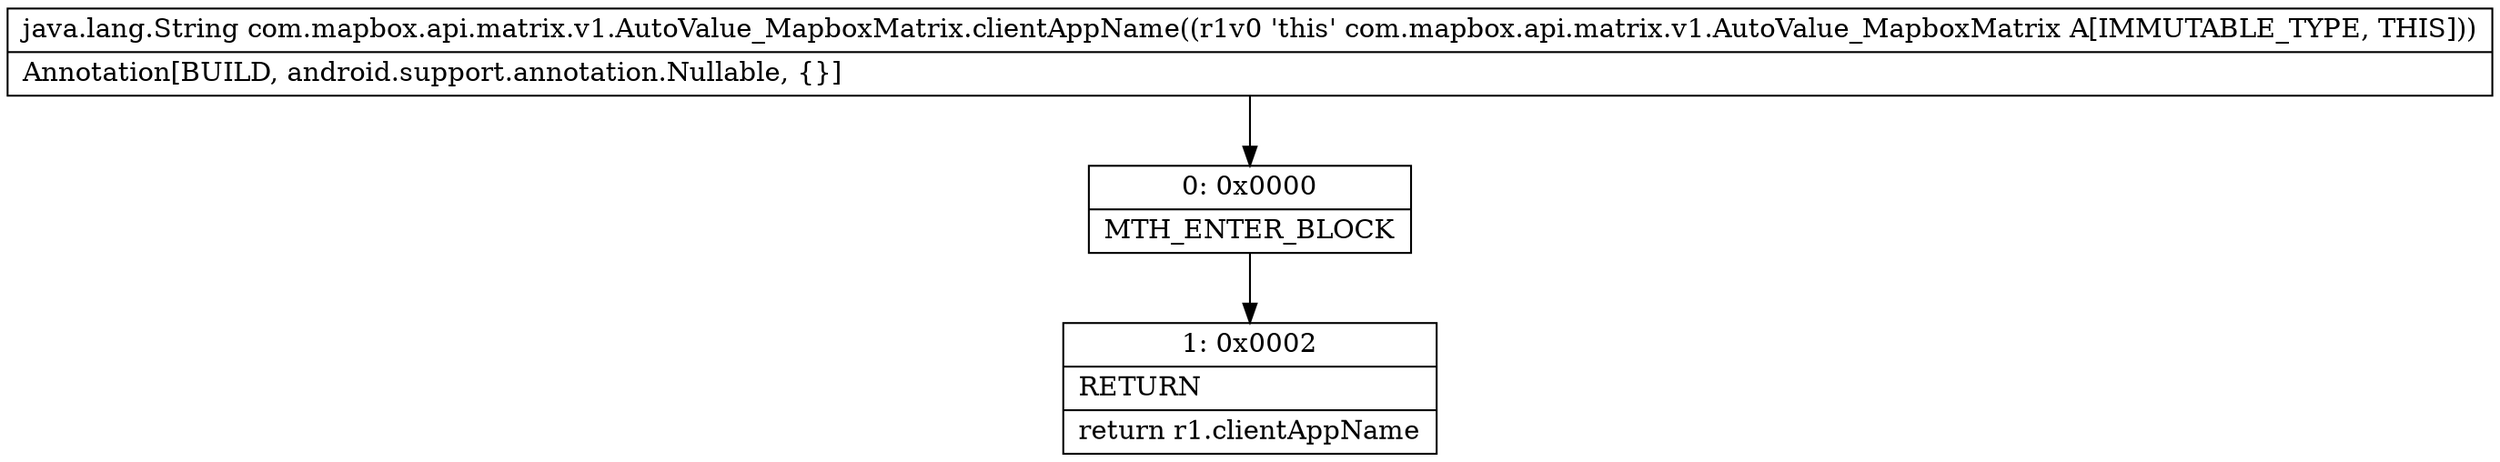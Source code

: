 digraph "CFG forcom.mapbox.api.matrix.v1.AutoValue_MapboxMatrix.clientAppName()Ljava\/lang\/String;" {
Node_0 [shape=record,label="{0\:\ 0x0000|MTH_ENTER_BLOCK\l}"];
Node_1 [shape=record,label="{1\:\ 0x0002|RETURN\l|return r1.clientAppName\l}"];
MethodNode[shape=record,label="{java.lang.String com.mapbox.api.matrix.v1.AutoValue_MapboxMatrix.clientAppName((r1v0 'this' com.mapbox.api.matrix.v1.AutoValue_MapboxMatrix A[IMMUTABLE_TYPE, THIS]))  | Annotation[BUILD, android.support.annotation.Nullable, \{\}]\l}"];
MethodNode -> Node_0;
Node_0 -> Node_1;
}

